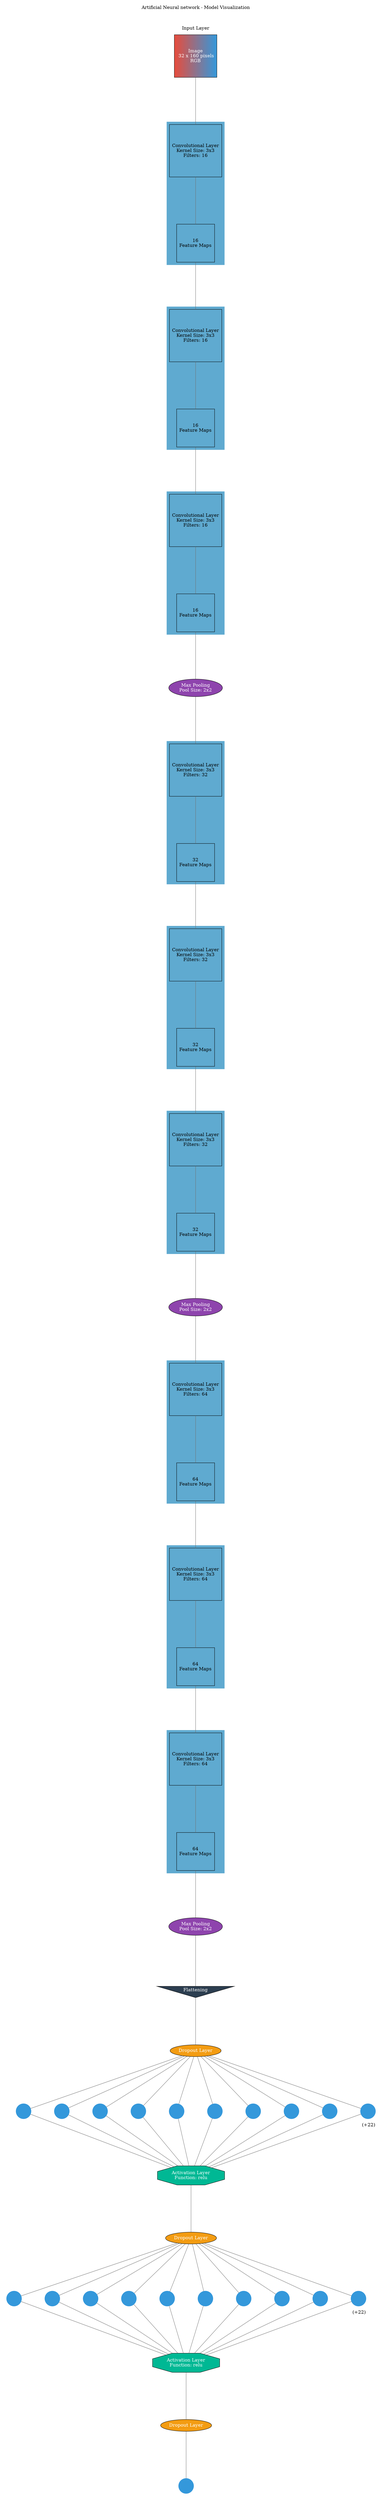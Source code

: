 digraph g {
	graph [nodesep=1 ranksep=2 splines=false]
	edge [arrowhead=none color="#707070"]
	subgraph cluster_input {
		node [fillcolor="#e74c3c:#3498db" fontcolor=white shape=square style=filled]
		color=white label="Artificial Neural network - Model Visualization



Input Layer"
		1 [label="Image
 32 x 160 pixels
RGB" fontcolor=white]
	}
	conv_2 -> 2
	1 -> conv_2
	subgraph cluster_1 {
		color="#5faad0" style=filled
		conv_2 [label="Convolutional Layer
Kernel Size: 3x3
Filters: 16" shape=square]
		2 [label="16
Feature Maps" shape=square]
	}
	conv_3 -> 3
	2 -> conv_3
	subgraph cluster_2 {
		color="#5faad0" style=filled
		conv_3 [label="Convolutional Layer
Kernel Size: 3x3
Filters: 16" shape=square]
		3 [label="16
Feature Maps" shape=square]
	}
	conv_4 -> 4
	3 -> conv_4
	subgraph cluster_3 {
		color="#5faad0" style=filled
		conv_4 [label="Convolutional Layer
Kernel Size: 3x3
Filters: 16" shape=square]
		4 [label="16
Feature Maps" shape=square]
	}
	4 -> 5
	subgraph cluster_4 {
		color=white
		5 [label="Max Pooling
Pool Size: 2x2" fillcolor="#8e44ad" fontcolor=white style=filled]
	}
	conv_6 -> 6
	5 -> conv_6
	subgraph cluster_5 {
		color="#5faad0" style=filled
		conv_6 [label="Convolutional Layer
Kernel Size: 3x3
Filters: 32" shape=square]
		6 [label="32
Feature Maps" shape=square]
	}
	conv_7 -> 7
	6 -> conv_7
	subgraph cluster_6 {
		color="#5faad0" style=filled
		conv_7 [label="Convolutional Layer
Kernel Size: 3x3
Filters: 32" shape=square]
		7 [label="32
Feature Maps" shape=square]
	}
	conv_8 -> 8
	7 -> conv_8
	subgraph cluster_7 {
		color="#5faad0" style=filled
		conv_8 [label="Convolutional Layer
Kernel Size: 3x3
Filters: 32" shape=square]
		8 [label="32
Feature Maps" shape=square]
	}
	8 -> 9
	subgraph cluster_8 {
		color=white
		9 [label="Max Pooling
Pool Size: 2x2" fillcolor="#8e44ad" fontcolor=white style=filled]
	}
	conv_10 -> 10
	9 -> conv_10
	subgraph cluster_9 {
		color="#5faad0" style=filled
		conv_10 [label="Convolutional Layer
Kernel Size: 3x3
Filters: 64" shape=square]
		10 [label="64
Feature Maps" shape=square]
	}
	conv_11 -> 11
	10 -> conv_11
	subgraph cluster_10 {
		color="#5faad0" style=filled
		conv_11 [label="Convolutional Layer
Kernel Size: 3x3
Filters: 64" shape=square]
		11 [label="64
Feature Maps" shape=square]
	}
	conv_12 -> 12
	11 -> conv_12
	subgraph cluster_11 {
		color="#5faad0" style=filled
		conv_12 [label="Convolutional Layer
Kernel Size: 3x3
Filters: 64" shape=square]
		12 [label="64
Feature Maps" shape=square]
	}
	12 -> 13
	subgraph cluster_12 {
		color=white
		13 [label="Max Pooling
Pool Size: 2x2" fillcolor="#8e44ad" fontcolor=white style=filled]
	}
	13 -> 14
	subgraph cluster_13 {
		color=white
		14 [label=Flattening fillcolor="#2c3e50" fontcolor=white shape=invtriangle style=filled]
	}
	14 -> 15
	subgraph cluster_14 {
		color=white
		15 [label="Dropout Layer" fillcolor="#f39c12" fontcolor=white style=filled]
	}
	15 -> 16
	15 -> 17
	15 -> 18
	15 -> 19
	15 -> 20
	15 -> 21
	15 -> 22
	15 -> 23
	15 -> 24
	15 -> 25
	subgraph cluster_15 {
		color=white
		rank=same
		label=" (+22)" labeljust=right labelloc=b
		16 [color="#3498db" fontcolor="#3498db" shape=circle style=filled]
		17 [color="#3498db" fontcolor="#3498db" shape=circle style=filled]
		18 [color="#3498db" fontcolor="#3498db" shape=circle style=filled]
		19 [color="#3498db" fontcolor="#3498db" shape=circle style=filled]
		20 [color="#3498db" fontcolor="#3498db" shape=circle style=filled]
		21 [color="#3498db" fontcolor="#3498db" shape=circle style=filled]
		22 [color="#3498db" fontcolor="#3498db" shape=circle style=filled]
		23 [color="#3498db" fontcolor="#3498db" shape=circle style=filled]
		24 [color="#3498db" fontcolor="#3498db" shape=circle style=filled]
		25 [color="#3498db" fontcolor="#3498db" shape=circle style=filled]
	}
	16 -> 26
	17 -> 26
	18 -> 26
	19 -> 26
	20 -> 26
	21 -> 26
	22 -> 26
	23 -> 26
	24 -> 26
	25 -> 26
	subgraph cluster_16 {
		color=white
		26 [label="Activation Layer
Function: relu" fillcolor="#00b894" fontcolor=white shape=octagon style=filled]
	}
	26 -> 27
	subgraph cluster_17 {
		color=white
		27 [label="Dropout Layer" fillcolor="#f39c12" fontcolor=white style=filled]
	}
	27 -> 28
	27 -> 29
	27 -> 30
	27 -> 31
	27 -> 32
	27 -> 33
	27 -> 34
	27 -> 35
	27 -> 36
	27 -> 37
	subgraph cluster_18 {
		color=white
		rank=same
		label=" (+22)" labeljust=right labelloc=b
		28 [color="#3498db" fontcolor="#3498db" shape=circle style=filled]
		29 [color="#3498db" fontcolor="#3498db" shape=circle style=filled]
		30 [color="#3498db" fontcolor="#3498db" shape=circle style=filled]
		31 [color="#3498db" fontcolor="#3498db" shape=circle style=filled]
		32 [color="#3498db" fontcolor="#3498db" shape=circle style=filled]
		33 [color="#3498db" fontcolor="#3498db" shape=circle style=filled]
		34 [color="#3498db" fontcolor="#3498db" shape=circle style=filled]
		35 [color="#3498db" fontcolor="#3498db" shape=circle style=filled]
		36 [color="#3498db" fontcolor="#3498db" shape=circle style=filled]
		37 [color="#3498db" fontcolor="#3498db" shape=circle style=filled]
	}
	28 -> 38
	29 -> 38
	30 -> 38
	31 -> 38
	32 -> 38
	33 -> 38
	34 -> 38
	35 -> 38
	36 -> 38
	37 -> 38
	subgraph cluster_19 {
		color=white
		38 [label="Activation Layer
Function: relu" fillcolor="#00b894" fontcolor=white shape=octagon style=filled]
	}
	38 -> 39
	subgraph cluster_20 {
		color=white
		39 [label="Dropout Layer" fillcolor="#f39c12" fontcolor=white style=filled]
	}
	39 -> 40
	subgraph cluster_21 {
		color=white
		rank=same
		label="" labeljust=right labelloc=b
		40 [color="#3498db" fontcolor="#3498db" shape=circle style=filled]
	}
	subgraph cluster_output {
	}
	arrowShape=none
}
